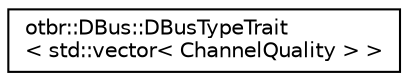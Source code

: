 digraph "Graphical Class Hierarchy"
{
  edge [fontname="Helvetica",fontsize="10",labelfontname="Helvetica",labelfontsize="10"];
  node [fontname="Helvetica",fontsize="10",shape=record];
  rankdir="LR";
  Node0 [label="otbr::DBus::DBusTypeTrait\l\< std::vector\< ChannelQuality \> \>",height=0.2,width=0.4,color="black", fillcolor="white", style="filled",URL="$d9/d90/structotbr_1_1DBus_1_1DBusTypeTrait_3_01std_1_1vector_3_01ChannelQuality_01_4_01_4.html"];
}
